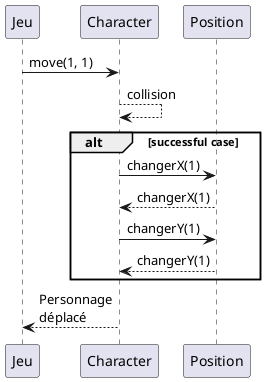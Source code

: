 @startuml
Jeu -> Character : move(1, 1)
Character --> Character : collision
alt successful case
    Character -> Position : changerX(1)
    Position --> Character : changerX(1)
    Character -> Position : changerY(1)
    Position --> Character : changerY(1)
end
Character --> Jeu : Personnage\ndéplacé
@enduml